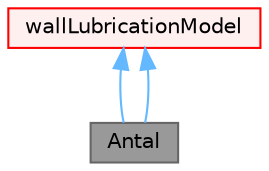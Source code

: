 digraph "Antal"
{
 // LATEX_PDF_SIZE
  bgcolor="transparent";
  edge [fontname=Helvetica,fontsize=10,labelfontname=Helvetica,labelfontsize=10];
  node [fontname=Helvetica,fontsize=10,shape=box,height=0.2,width=0.4];
  Node1 [id="Node000001",label="Antal",height=0.2,width=0.4,color="gray40", fillcolor="grey60", style="filled", fontcolor="black",tooltip="Wall lubrication model of Antal et al."];
  Node2 -> Node1 [id="edge1_Node000001_Node000002",dir="back",color="steelblue1",style="solid",tooltip=" "];
  Node2 [id="Node000002",label="wallLubricationModel",height=0.2,width=0.4,color="red", fillcolor="#FFF0F0", style="filled",URL="$classFoam_1_1wallLubricationModel.html",tooltip=" "];
  Node2 -> Node1 [id="edge2_Node000001_Node000002",dir="back",color="steelblue1",style="solid",tooltip=" "];
}
